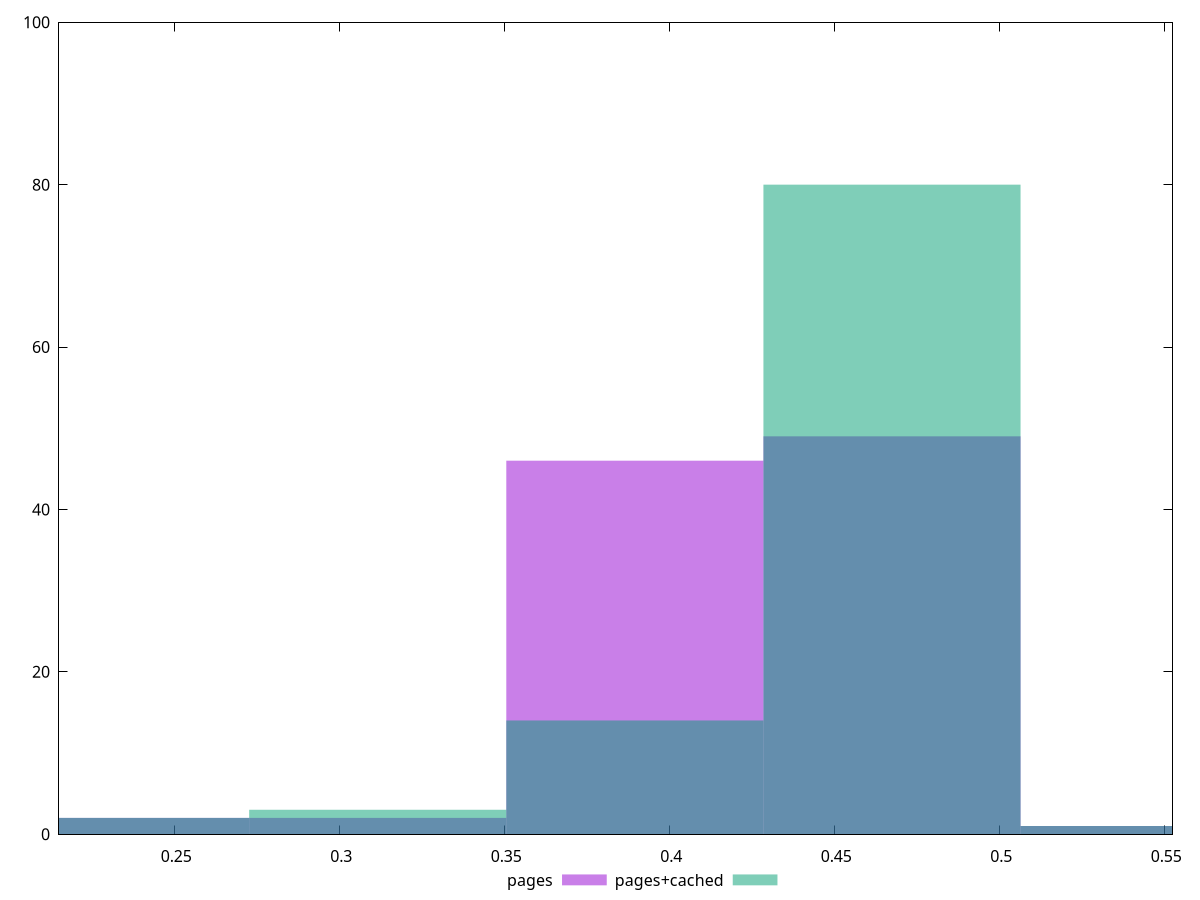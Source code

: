 reset

$pages <<EOF
0.23375918948020044 2
0.3895986491336674 46
0.4675183789604009 49
0.3116789193069339 2
0.5454381087871344 1
EOF

$pagesCached <<EOF
0.23375918948020044 2
0.3116789193069339 3
0.3895986491336674 14
0.4675183789604009 80
0.5454381087871344 1
EOF

set key outside below
set boxwidth 0.07791972982673348
set xrange [0.21508432752881365:0.5525295247348673]
set yrange [0:100]
set trange [0:100]
set style fill transparent solid 0.5 noborder
set terminal svg size 640, 500 enhanced background rgb 'white'
set output "report_00017_2021-02-10T15-08-03.406Z/meta/pScore/comparison/histogram/0_vs_1.svg"

plot $pages title "pages" with boxes, \
     $pagesCached title "pages+cached" with boxes

reset
